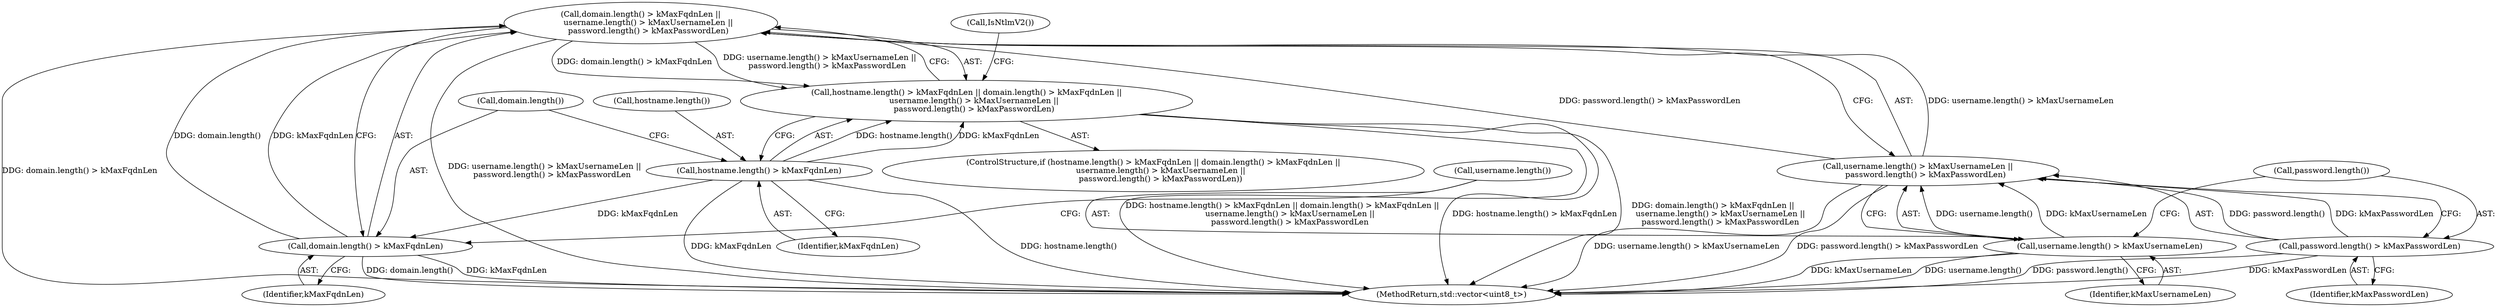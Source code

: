 digraph "0_Chrome_9cfe470d793da6e09b966d435c8fa2ba1625d5fe_3@API" {
"1000116" [label="(Call,domain.length() > kMaxFqdnLen ||\n      username.length() > kMaxUsernameLen ||\n      password.length() > kMaxPasswordLen)"];
"1000117" [label="(Call,domain.length() > kMaxFqdnLen)"];
"1000113" [label="(Call,hostname.length() > kMaxFqdnLen)"];
"1000120" [label="(Call,username.length() > kMaxUsernameLen ||\n      password.length() > kMaxPasswordLen)"];
"1000121" [label="(Call,username.length() > kMaxUsernameLen)"];
"1000124" [label="(Call,password.length() > kMaxPasswordLen)"];
"1000112" [label="(Call,hostname.length() > kMaxFqdnLen || domain.length() > kMaxFqdnLen ||\n      username.length() > kMaxUsernameLen ||\n      password.length() > kMaxPasswordLen)"];
"1000122" [label="(Call,username.length())"];
"1000119" [label="(Identifier,kMaxFqdnLen)"];
"1000114" [label="(Call,hostname.length())"];
"1000126" [label="(Identifier,kMaxPasswordLen)"];
"1000138" [label="(Call,IsNtlmV2())"];
"1000121" [label="(Call,username.length() > kMaxUsernameLen)"];
"1000373" [label="(MethodReturn,std::vector<uint8_t>)"];
"1000120" [label="(Call,username.length() > kMaxUsernameLen ||\n      password.length() > kMaxPasswordLen)"];
"1000125" [label="(Call,password.length())"];
"1000116" [label="(Call,domain.length() > kMaxFqdnLen ||\n      username.length() > kMaxUsernameLen ||\n      password.length() > kMaxPasswordLen)"];
"1000111" [label="(ControlStructure,if (hostname.length() > kMaxFqdnLen || domain.length() > kMaxFqdnLen ||\n      username.length() > kMaxUsernameLen ||\n      password.length() > kMaxPasswordLen))"];
"1000118" [label="(Call,domain.length())"];
"1000113" [label="(Call,hostname.length() > kMaxFqdnLen)"];
"1000115" [label="(Identifier,kMaxFqdnLen)"];
"1000123" [label="(Identifier,kMaxUsernameLen)"];
"1000112" [label="(Call,hostname.length() > kMaxFqdnLen || domain.length() > kMaxFqdnLen ||\n      username.length() > kMaxUsernameLen ||\n      password.length() > kMaxPasswordLen)"];
"1000124" [label="(Call,password.length() > kMaxPasswordLen)"];
"1000117" [label="(Call,domain.length() > kMaxFqdnLen)"];
"1000116" -> "1000112"  [label="AST: "];
"1000116" -> "1000117"  [label="CFG: "];
"1000116" -> "1000120"  [label="CFG: "];
"1000117" -> "1000116"  [label="AST: "];
"1000120" -> "1000116"  [label="AST: "];
"1000112" -> "1000116"  [label="CFG: "];
"1000116" -> "1000373"  [label="DDG: domain.length() > kMaxFqdnLen"];
"1000116" -> "1000373"  [label="DDG: username.length() > kMaxUsernameLen ||\n      password.length() > kMaxPasswordLen"];
"1000116" -> "1000112"  [label="DDG: domain.length() > kMaxFqdnLen"];
"1000116" -> "1000112"  [label="DDG: username.length() > kMaxUsernameLen ||\n      password.length() > kMaxPasswordLen"];
"1000117" -> "1000116"  [label="DDG: domain.length()"];
"1000117" -> "1000116"  [label="DDG: kMaxFqdnLen"];
"1000120" -> "1000116"  [label="DDG: username.length() > kMaxUsernameLen"];
"1000120" -> "1000116"  [label="DDG: password.length() > kMaxPasswordLen"];
"1000117" -> "1000119"  [label="CFG: "];
"1000118" -> "1000117"  [label="AST: "];
"1000119" -> "1000117"  [label="AST: "];
"1000122" -> "1000117"  [label="CFG: "];
"1000117" -> "1000373"  [label="DDG: domain.length()"];
"1000117" -> "1000373"  [label="DDG: kMaxFqdnLen"];
"1000113" -> "1000117"  [label="DDG: kMaxFqdnLen"];
"1000113" -> "1000112"  [label="AST: "];
"1000113" -> "1000115"  [label="CFG: "];
"1000114" -> "1000113"  [label="AST: "];
"1000115" -> "1000113"  [label="AST: "];
"1000118" -> "1000113"  [label="CFG: "];
"1000112" -> "1000113"  [label="CFG: "];
"1000113" -> "1000373"  [label="DDG: hostname.length()"];
"1000113" -> "1000373"  [label="DDG: kMaxFqdnLen"];
"1000113" -> "1000112"  [label="DDG: hostname.length()"];
"1000113" -> "1000112"  [label="DDG: kMaxFqdnLen"];
"1000120" -> "1000121"  [label="CFG: "];
"1000120" -> "1000124"  [label="CFG: "];
"1000121" -> "1000120"  [label="AST: "];
"1000124" -> "1000120"  [label="AST: "];
"1000120" -> "1000373"  [label="DDG: username.length() > kMaxUsernameLen"];
"1000120" -> "1000373"  [label="DDG: password.length() > kMaxPasswordLen"];
"1000121" -> "1000120"  [label="DDG: username.length()"];
"1000121" -> "1000120"  [label="DDG: kMaxUsernameLen"];
"1000124" -> "1000120"  [label="DDG: password.length()"];
"1000124" -> "1000120"  [label="DDG: kMaxPasswordLen"];
"1000121" -> "1000123"  [label="CFG: "];
"1000122" -> "1000121"  [label="AST: "];
"1000123" -> "1000121"  [label="AST: "];
"1000125" -> "1000121"  [label="CFG: "];
"1000121" -> "1000373"  [label="DDG: kMaxUsernameLen"];
"1000121" -> "1000373"  [label="DDG: username.length()"];
"1000124" -> "1000126"  [label="CFG: "];
"1000125" -> "1000124"  [label="AST: "];
"1000126" -> "1000124"  [label="AST: "];
"1000124" -> "1000373"  [label="DDG: kMaxPasswordLen"];
"1000124" -> "1000373"  [label="DDG: password.length()"];
"1000112" -> "1000111"  [label="AST: "];
"1000138" -> "1000112"  [label="CFG: "];
"1000112" -> "1000373"  [label="DDG: hostname.length() > kMaxFqdnLen || domain.length() > kMaxFqdnLen ||\n      username.length() > kMaxUsernameLen ||\n      password.length() > kMaxPasswordLen"];
"1000112" -> "1000373"  [label="DDG: hostname.length() > kMaxFqdnLen"];
"1000112" -> "1000373"  [label="DDG: domain.length() > kMaxFqdnLen ||\n      username.length() > kMaxUsernameLen ||\n      password.length() > kMaxPasswordLen"];
}
